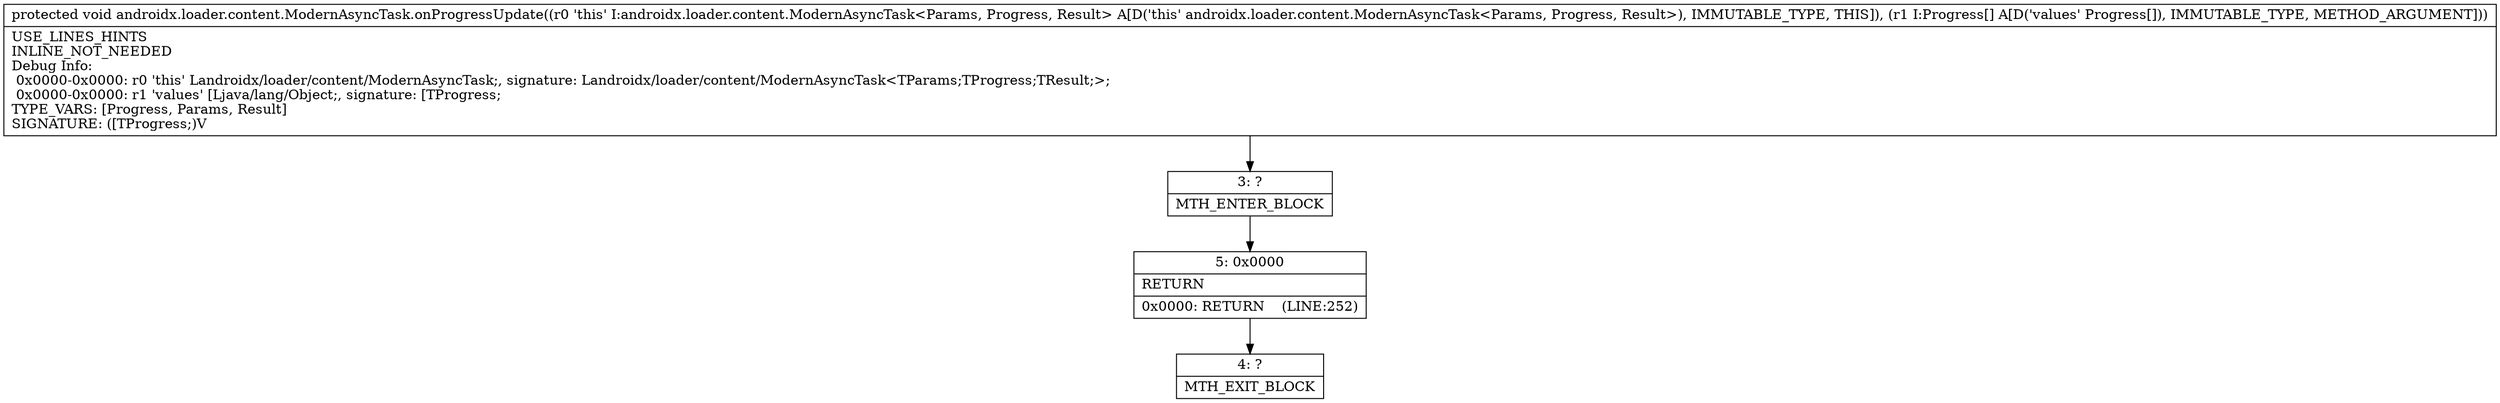 digraph "CFG forandroidx.loader.content.ModernAsyncTask.onProgressUpdate([Ljava\/lang\/Object;)V" {
Node_3 [shape=record,label="{3\:\ ?|MTH_ENTER_BLOCK\l}"];
Node_5 [shape=record,label="{5\:\ 0x0000|RETURN\l|0x0000: RETURN    (LINE:252)\l}"];
Node_4 [shape=record,label="{4\:\ ?|MTH_EXIT_BLOCK\l}"];
MethodNode[shape=record,label="{protected void androidx.loader.content.ModernAsyncTask.onProgressUpdate((r0 'this' I:androidx.loader.content.ModernAsyncTask\<Params, Progress, Result\> A[D('this' androidx.loader.content.ModernAsyncTask\<Params, Progress, Result\>), IMMUTABLE_TYPE, THIS]), (r1 I:Progress[] A[D('values' Progress[]), IMMUTABLE_TYPE, METHOD_ARGUMENT]))  | USE_LINES_HINTS\lINLINE_NOT_NEEDED\lDebug Info:\l  0x0000\-0x0000: r0 'this' Landroidx\/loader\/content\/ModernAsyncTask;, signature: Landroidx\/loader\/content\/ModernAsyncTask\<TParams;TProgress;TResult;\>;\l  0x0000\-0x0000: r1 'values' [Ljava\/lang\/Object;, signature: [TProgress;\lTYPE_VARS: [Progress, Params, Result]\lSIGNATURE: ([TProgress;)V\l}"];
MethodNode -> Node_3;Node_3 -> Node_5;
Node_5 -> Node_4;
}

